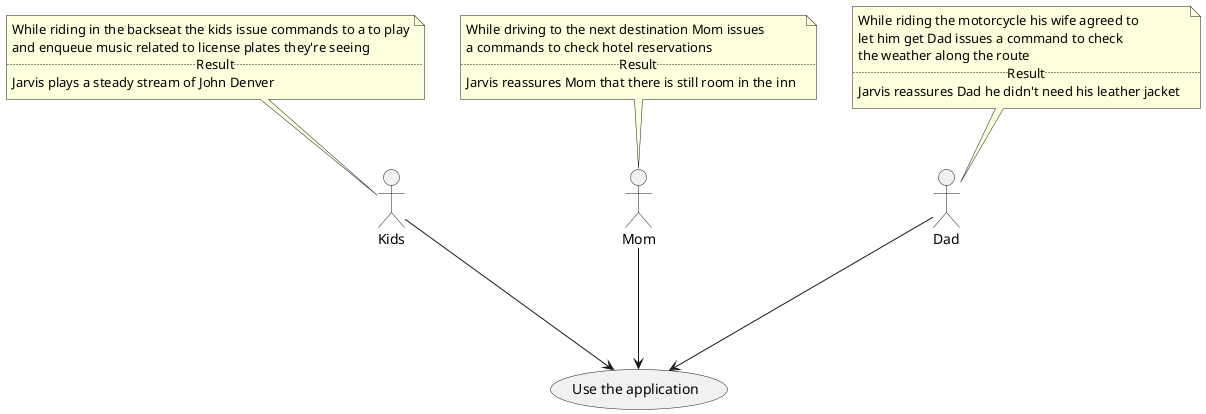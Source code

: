 @startuml Scenerio view

actor "Dad" as dad
actor "Kids" as kids
actor "Mom" as mom

(Use the application) as (Use)

kids ---> (Use)
mom ---> (Use)
dad ---> (Use)

note top of kids 
    While riding in the backseat the kids issue commands to a to play
    and enqueue music related to license plates they're seeing
    ..Result..
    Jarvis plays a steady stream of John Denver
end note

note top of mom 
    While driving to the next destination Mom issues 
    a commands to check hotel reservations
    ..Result..
    Jarvis reassures Mom that there is still room in the inn
end note

note top of dad 
    While riding the motorcycle his wife agreed to 
    let him get Dad issues a command to check 
    the weather along the route
    ..Result..
    Jarvis reassures Dad he didn't need his leather jacket
end note

@enduml